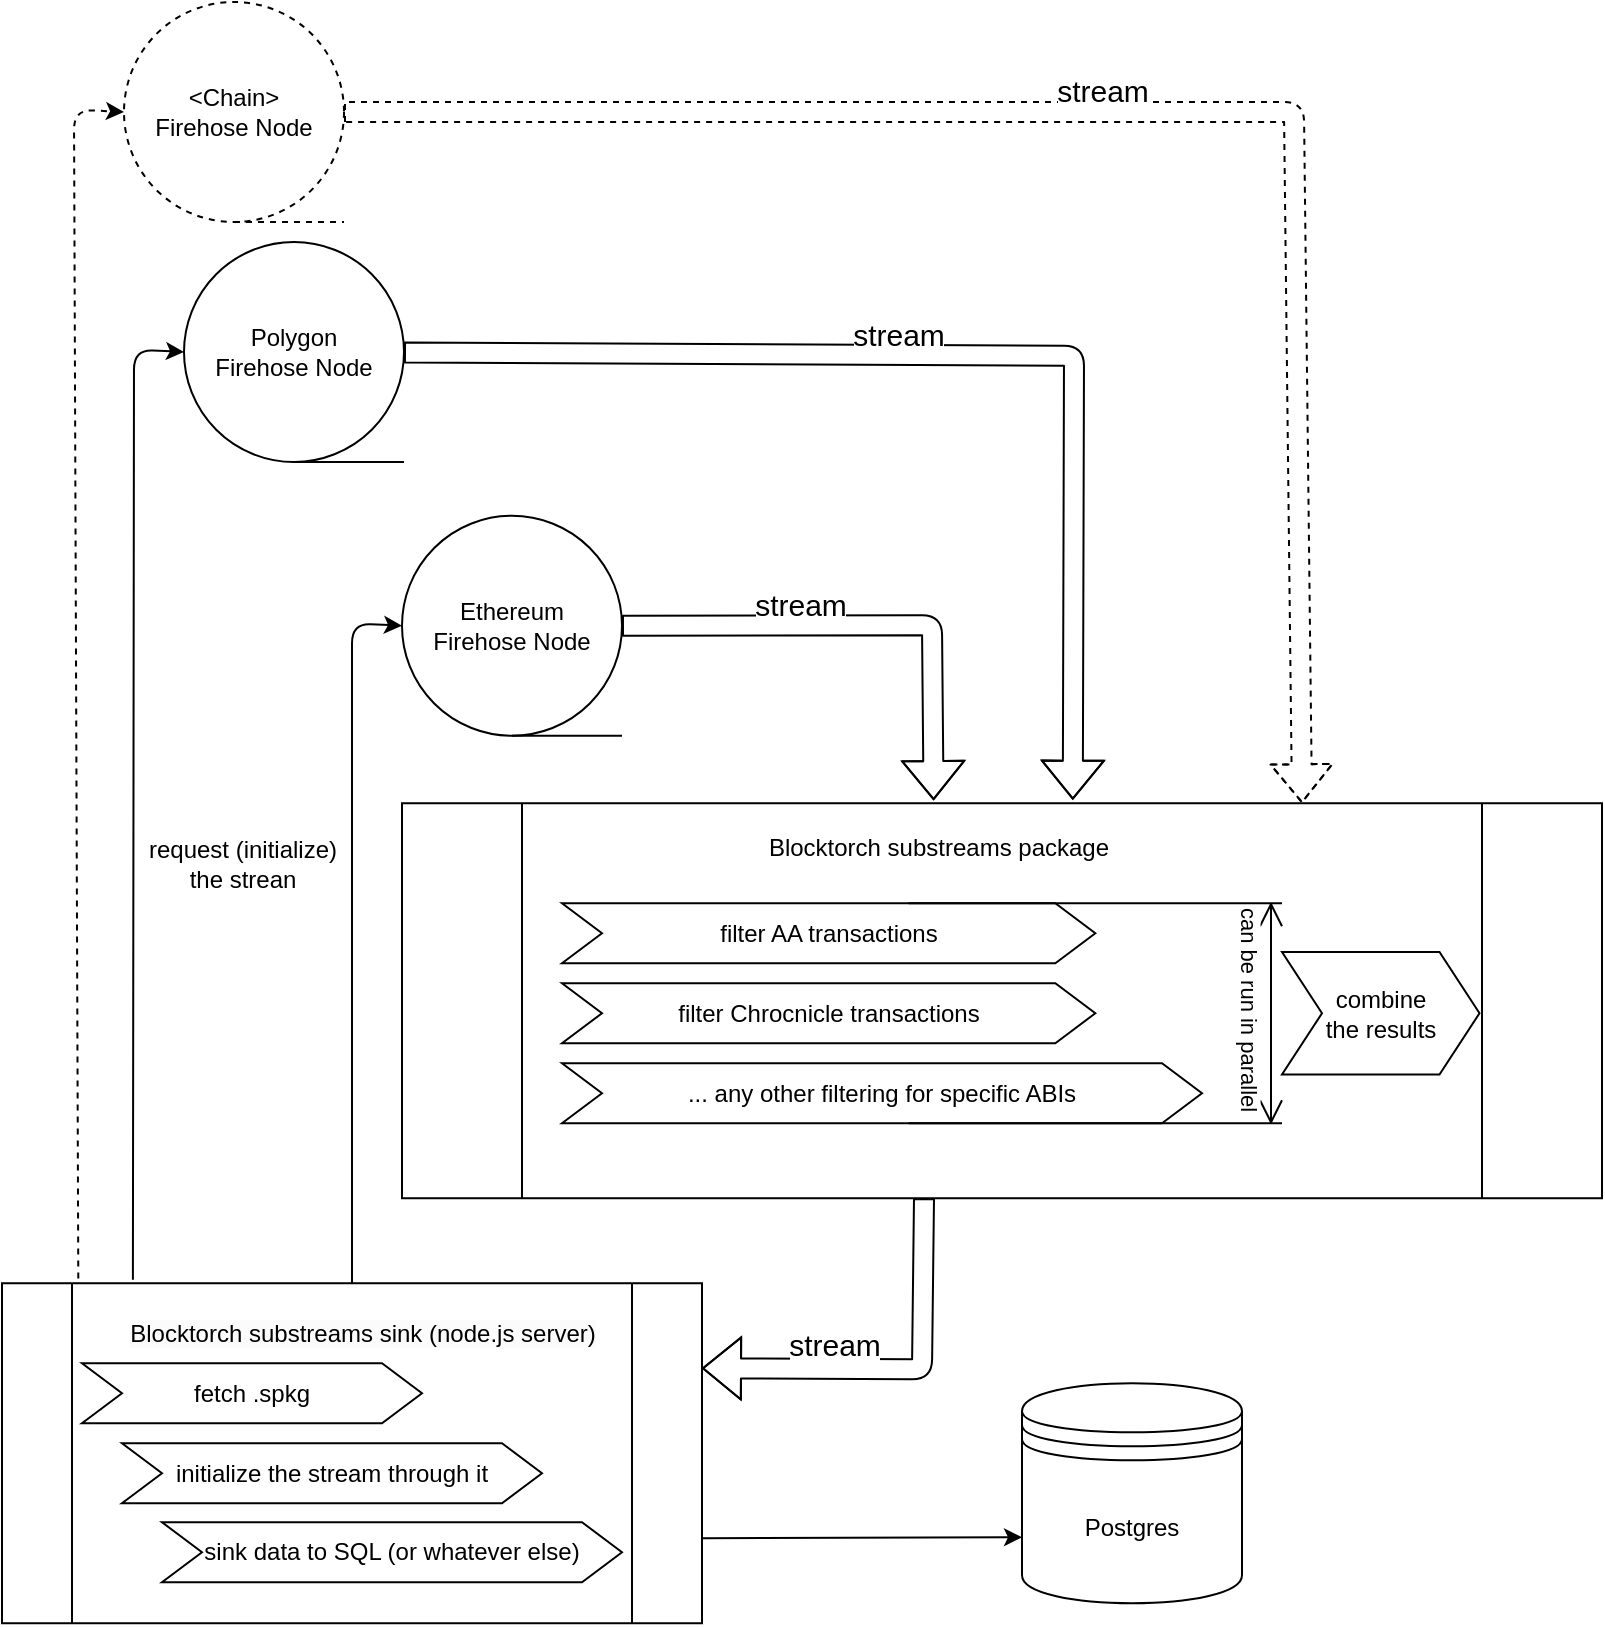 <mxfile>
    <diagram id="KC7qV0bCD8HwIp1v-dRT" name="Page-1">
        <mxGraphModel dx="1223" dy="708" grid="1" gridSize="10" guides="1" tooltips="1" connect="1" arrows="1" fold="1" page="1" pageScale="1" pageWidth="827" pageHeight="1169" math="0" shadow="0">
            <root>
                <mxCell id="0"/>
                <mxCell id="1" parent="0"/>
                <mxCell id="28" style="edgeStyle=none;html=1;shape=flexArrow;entryX=0.443;entryY=-0.008;entryDx=0;entryDy=0;entryPerimeter=0;" edge="1" parent="1" source="5" target="9">
                    <mxGeometry relative="1" as="geometry">
                        <mxPoint x="394" y="391.62" as="targetPoint"/>
                        <Array as="points">
                            <mxPoint x="479" y="391.62"/>
                        </Array>
                    </mxGeometry>
                </mxCell>
                <mxCell id="30" value="&lt;font style=&quot;font-size: 15px;&quot;&gt;stream&lt;/font&gt;" style="edgeLabel;html=1;align=center;verticalAlign=middle;resizable=0;points=[];" vertex="1" connectable="0" parent="28">
                    <mxGeometry y="-2" relative="1" as="geometry">
                        <mxPoint x="-32" y="-13" as="offset"/>
                    </mxGeometry>
                </mxCell>
                <mxCell id="5" value="Ethereum&lt;br&gt;Firehose Node" style="shape=tapeData;whiteSpace=wrap;html=1;perimeter=ellipsePerimeter;" parent="1" vertex="1">
                    <mxGeometry x="214" y="336.87" width="110" height="110" as="geometry"/>
                </mxCell>
                <mxCell id="15" style="edgeStyle=none;html=1;exitX=1;exitY=0.75;exitDx=0;exitDy=0;entryX=0;entryY=0.7;entryDx=0;entryDy=0;" parent="1" source="17" target="16" edge="1">
                    <mxGeometry relative="1" as="geometry">
                        <mxPoint x="704" y="415.62" as="targetPoint"/>
                    </mxGeometry>
                </mxCell>
                <mxCell id="16" value="Postgres" style="shape=datastore;whiteSpace=wrap;html=1;" parent="1" vertex="1">
                    <mxGeometry x="524" y="770.62" width="110" height="110" as="geometry"/>
                </mxCell>
                <mxCell id="20" style="edgeStyle=none;html=1;exitX=0.5;exitY=0;exitDx=0;exitDy=0;entryX=0;entryY=0.5;entryDx=0;entryDy=0;" edge="1" parent="1" source="17" target="5">
                    <mxGeometry relative="1" as="geometry">
                        <mxPoint x="639" y="590.62" as="targetPoint"/>
                        <mxPoint x="419" y="500.62" as="sourcePoint"/>
                        <Array as="points">
                            <mxPoint x="189" y="390.62"/>
                        </Array>
                    </mxGeometry>
                </mxCell>
                <mxCell id="21" value="" style="group" vertex="1" connectable="0" parent="1">
                    <mxGeometry x="14" y="720.62" width="350" height="170" as="geometry"/>
                </mxCell>
                <mxCell id="17" value="" style="shape=process;whiteSpace=wrap;html=1;backgroundOutline=1;" vertex="1" parent="21">
                    <mxGeometry width="350" height="170" as="geometry"/>
                </mxCell>
                <mxCell id="18" value="&lt;span style=&quot;color: rgb(0, 0, 0); font-family: Helvetica; font-size: 12px; font-style: normal; font-variant-ligatures: normal; font-variant-caps: normal; font-weight: 400; letter-spacing: normal; orphans: 2; text-align: center; text-indent: 0px; text-transform: none; widows: 2; word-spacing: 0px; -webkit-text-stroke-width: 0px; background-color: rgb(251, 251, 251); text-decoration-thickness: initial; text-decoration-style: initial; text-decoration-color: initial; float: none; display: inline !important;&quot;&gt;Blocktorch substreams sink (node.js server)&lt;/span&gt;" style="text;html=1;align=center;verticalAlign=middle;resizable=0;points=[];autosize=1;strokeColor=none;fillColor=none;" vertex="1" parent="21">
                    <mxGeometry x="49.999" y="10.001" width="260" height="30" as="geometry"/>
                </mxCell>
                <mxCell id="25" value="fetch .spkg" style="shape=step;perimeter=stepPerimeter;whiteSpace=wrap;html=1;fixedSize=1;" vertex="1" parent="21">
                    <mxGeometry x="40" y="40" width="170" height="30" as="geometry"/>
                </mxCell>
                <mxCell id="26" value="initialize the stream through it" style="shape=step;perimeter=stepPerimeter;whiteSpace=wrap;html=1;fixedSize=1;" vertex="1" parent="21">
                    <mxGeometry x="60" y="80" width="210" height="30" as="geometry"/>
                </mxCell>
                <mxCell id="27" value="sink data to SQL (or whatever else)" style="shape=step;perimeter=stepPerimeter;whiteSpace=wrap;html=1;fixedSize=1;" vertex="1" parent="21">
                    <mxGeometry x="80" y="119.5" width="230" height="30" as="geometry"/>
                </mxCell>
                <mxCell id="22" value="" style="group" vertex="1" connectable="0" parent="1">
                    <mxGeometry x="214" y="480.62" width="600" height="197.5" as="geometry"/>
                </mxCell>
                <mxCell id="9" value="" style="shape=process;whiteSpace=wrap;html=1;backgroundOutline=1;" parent="22" vertex="1">
                    <mxGeometry width="600" height="197.5" as="geometry"/>
                </mxCell>
                <mxCell id="10" value="filter AA transactions" style="shape=step;perimeter=stepPerimeter;whiteSpace=wrap;html=1;fixedSize=1;" parent="22" vertex="1">
                    <mxGeometry x="80" y="50" width="266.667" height="30" as="geometry"/>
                </mxCell>
                <mxCell id="11" value="filter Chrocnicle transactions" style="shape=step;perimeter=stepPerimeter;whiteSpace=wrap;html=1;fixedSize=1;" parent="22" vertex="1">
                    <mxGeometry x="80" y="90" width="266.667" height="30" as="geometry"/>
                </mxCell>
                <mxCell id="19" value="&lt;span style=&quot;&quot;&gt;Blocktorch substreams package&lt;/span&gt;" style="text;html=1;align=center;verticalAlign=middle;resizable=0;points=[];autosize=1;strokeColor=none;fillColor=none;" vertex="1" parent="22">
                    <mxGeometry x="173.333" y="7.5" width="190" height="30" as="geometry"/>
                </mxCell>
                <mxCell id="33" value="... any other filtering for specific ABIs" style="shape=step;perimeter=stepPerimeter;whiteSpace=wrap;html=1;fixedSize=1;" vertex="1" parent="22">
                    <mxGeometry x="80" y="130" width="320" height="30" as="geometry"/>
                </mxCell>
                <mxCell id="34" value="combine&lt;br&gt;the results" style="shape=step;perimeter=stepPerimeter;whiteSpace=wrap;html=1;fixedSize=1;rotation=0;" vertex="1" parent="22">
                    <mxGeometry x="440" y="74.38" width="98.75" height="61.25" as="geometry"/>
                </mxCell>
                <mxCell id="35" value="" style="shape=dimension;direction=north;whiteSpace=wrap;html=1;align=right;points=[];verticalAlign=middle;labelBackgroundColor=#ffffff;fontSize=15;" vertex="1" parent="22">
                    <mxGeometry x="253.333" y="50" width="186.667" height="110" as="geometry"/>
                </mxCell>
                <mxCell id="36" value="&lt;meta charset=&quot;utf-8&quot;&gt;&lt;span style=&quot;color: rgb(0, 0, 0); font-family: Helvetica; font-size: 11px; font-style: normal; font-variant-ligatures: normal; font-variant-caps: normal; font-weight: 400; letter-spacing: normal; orphans: 2; text-align: right; text-indent: 0px; text-transform: none; widows: 2; word-spacing: 0px; -webkit-text-stroke-width: 0px; background-color: rgb(255, 255, 255); text-decoration-thickness: initial; text-decoration-style: initial; text-decoration-color: initial; float: none; display: inline !important;&quot;&gt;can be run in parallel&lt;/span&gt;" style="text;whiteSpace=wrap;html=1;fontSize=11;rotation=90;" vertex="1" parent="22">
                    <mxGeometry x="346.67" y="100" width="140" height="40" as="geometry"/>
                </mxCell>
                <mxCell id="23" value="request (initialize)&lt;br&gt;the strean" style="text;html=1;align=center;verticalAlign=middle;resizable=0;points=[];autosize=1;strokeColor=none;fillColor=none;" vertex="1" parent="1">
                    <mxGeometry x="74" y="490.62" width="120" height="40" as="geometry"/>
                </mxCell>
                <mxCell id="31" style="edgeStyle=none;html=1;shape=flexArrow;entryX=1;entryY=0.25;entryDx=0;entryDy=0;exitX=0.435;exitY=1;exitDx=0;exitDy=0;exitPerimeter=0;" edge="1" parent="1" source="9" target="17">
                    <mxGeometry relative="1" as="geometry">
                        <mxPoint x="524" y="809.62" as="targetPoint"/>
                        <mxPoint x="369" y="720.87" as="sourcePoint"/>
                        <Array as="points">
                            <mxPoint x="474" y="763.62"/>
                        </Array>
                    </mxGeometry>
                </mxCell>
                <mxCell id="32" value="&lt;font style=&quot;font-size: 15px;&quot;&gt;stream&lt;/font&gt;" style="edgeLabel;html=1;align=center;verticalAlign=middle;resizable=0;points=[];" vertex="1" connectable="0" parent="31">
                    <mxGeometry y="-2" relative="1" as="geometry">
                        <mxPoint x="-32" y="-11" as="offset"/>
                    </mxGeometry>
                </mxCell>
                <mxCell id="41" style="edgeStyle=none;html=1;shape=flexArrow;entryX=0.559;entryY=-0.009;entryDx=0;entryDy=0;entryPerimeter=0;" edge="1" parent="1" source="43" target="9">
                    <mxGeometry relative="1" as="geometry">
                        <mxPoint x="370.8" y="342.17" as="targetPoint"/>
                        <Array as="points">
                            <mxPoint x="550" y="256.87"/>
                        </Array>
                    </mxGeometry>
                </mxCell>
                <mxCell id="42" value="&lt;font style=&quot;font-size: 15px;&quot;&gt;stream&lt;/font&gt;" style="edgeLabel;html=1;align=center;verticalAlign=middle;resizable=0;points=[];" vertex="1" connectable="0" parent="41">
                    <mxGeometry y="-2" relative="1" as="geometry">
                        <mxPoint x="-32" y="-13" as="offset"/>
                    </mxGeometry>
                </mxCell>
                <mxCell id="43" value="Polygon&lt;br&gt;Firehose Node" style="shape=tapeData;whiteSpace=wrap;html=1;perimeter=ellipsePerimeter;" vertex="1" parent="1">
                    <mxGeometry x="105" y="200" width="110" height="110" as="geometry"/>
                </mxCell>
                <mxCell id="44" style="edgeStyle=none;html=1;exitX=0.187;exitY=-0.01;exitDx=0;exitDy=0;entryX=0;entryY=0.5;entryDx=0;entryDy=0;exitPerimeter=0;" edge="1" parent="1" target="43" source="17">
                    <mxGeometry relative="1" as="geometry">
                        <mxPoint x="530" y="453.75" as="targetPoint"/>
                        <mxPoint x="80.0" y="583.75" as="sourcePoint"/>
                        <Array as="points">
                            <mxPoint x="80" y="253.75"/>
                        </Array>
                    </mxGeometry>
                </mxCell>
                <mxCell id="45" style="edgeStyle=none;html=1;shape=flexArrow;dashed=1;entryX=0.75;entryY=0;entryDx=0;entryDy=0;" edge="1" parent="1" source="47" target="9">
                    <mxGeometry relative="1" as="geometry">
                        <mxPoint x="340.8" y="222.17" as="targetPoint"/>
                        <Array as="points">
                            <mxPoint x="660" y="135"/>
                        </Array>
                    </mxGeometry>
                </mxCell>
                <mxCell id="46" value="&lt;font style=&quot;font-size: 15px;&quot;&gt;stream&lt;/font&gt;" style="edgeLabel;html=1;align=center;verticalAlign=middle;resizable=0;points=[];" vertex="1" connectable="0" parent="45">
                    <mxGeometry y="-2" relative="1" as="geometry">
                        <mxPoint x="-32" y="-13" as="offset"/>
                    </mxGeometry>
                </mxCell>
                <mxCell id="47" value="&amp;lt;Chain&amp;gt;&lt;br&gt;Firehose Node" style="shape=tapeData;whiteSpace=wrap;html=1;perimeter=ellipsePerimeter;dashed=1;" vertex="1" parent="1">
                    <mxGeometry x="75" y="80" width="110" height="110" as="geometry"/>
                </mxCell>
                <mxCell id="48" style="edgeStyle=none;html=1;entryX=0;entryY=0.5;entryDx=0;entryDy=0;exitX=0.109;exitY=-0.014;exitDx=0;exitDy=0;exitPerimeter=0;dashed=1;" edge="1" parent="1" target="47" source="17">
                    <mxGeometry relative="1" as="geometry">
                        <mxPoint x="500" y="333.75" as="targetPoint"/>
                        <mxPoint x="50.0" y="463.75" as="sourcePoint"/>
                        <Array as="points">
                            <mxPoint x="50" y="133.75"/>
                        </Array>
                    </mxGeometry>
                </mxCell>
            </root>
        </mxGraphModel>
    </diagram>
</mxfile>